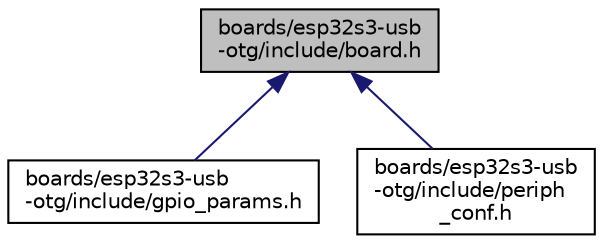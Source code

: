 digraph "boards/esp32s3-usb-otg/include/board.h"
{
 // LATEX_PDF_SIZE
  edge [fontname="Helvetica",fontsize="10",labelfontname="Helvetica",labelfontsize="10"];
  node [fontname="Helvetica",fontsize="10",shape=record];
  Node1 [label="boards/esp32s3-usb\l-otg/include/board.h",height=0.2,width=0.4,color="black", fillcolor="grey75", style="filled", fontcolor="black",tooltip="Board definitions for the ESP32-S3-USB-OTG boards."];
  Node1 -> Node2 [dir="back",color="midnightblue",fontsize="10",style="solid",fontname="Helvetica"];
  Node2 [label="boards/esp32s3-usb\l-otg/include/gpio_params.h",height=0.2,width=0.4,color="black", fillcolor="white", style="filled",URL="$esp32s3-usb-otg_2include_2gpio__params_8h.html",tooltip="Board specific configuration of direct mapped GPIOs."];
  Node1 -> Node3 [dir="back",color="midnightblue",fontsize="10",style="solid",fontname="Helvetica"];
  Node3 [label="boards/esp32s3-usb\l-otg/include/periph\l_conf.h",height=0.2,width=0.4,color="black", fillcolor="white", style="filled",URL="$boards_2esp32s3-usb-otg_2include_2periph__conf_8h.html",tooltip="Peripheral configurations for ESP32-S3-USB-OTG boards."];
}

